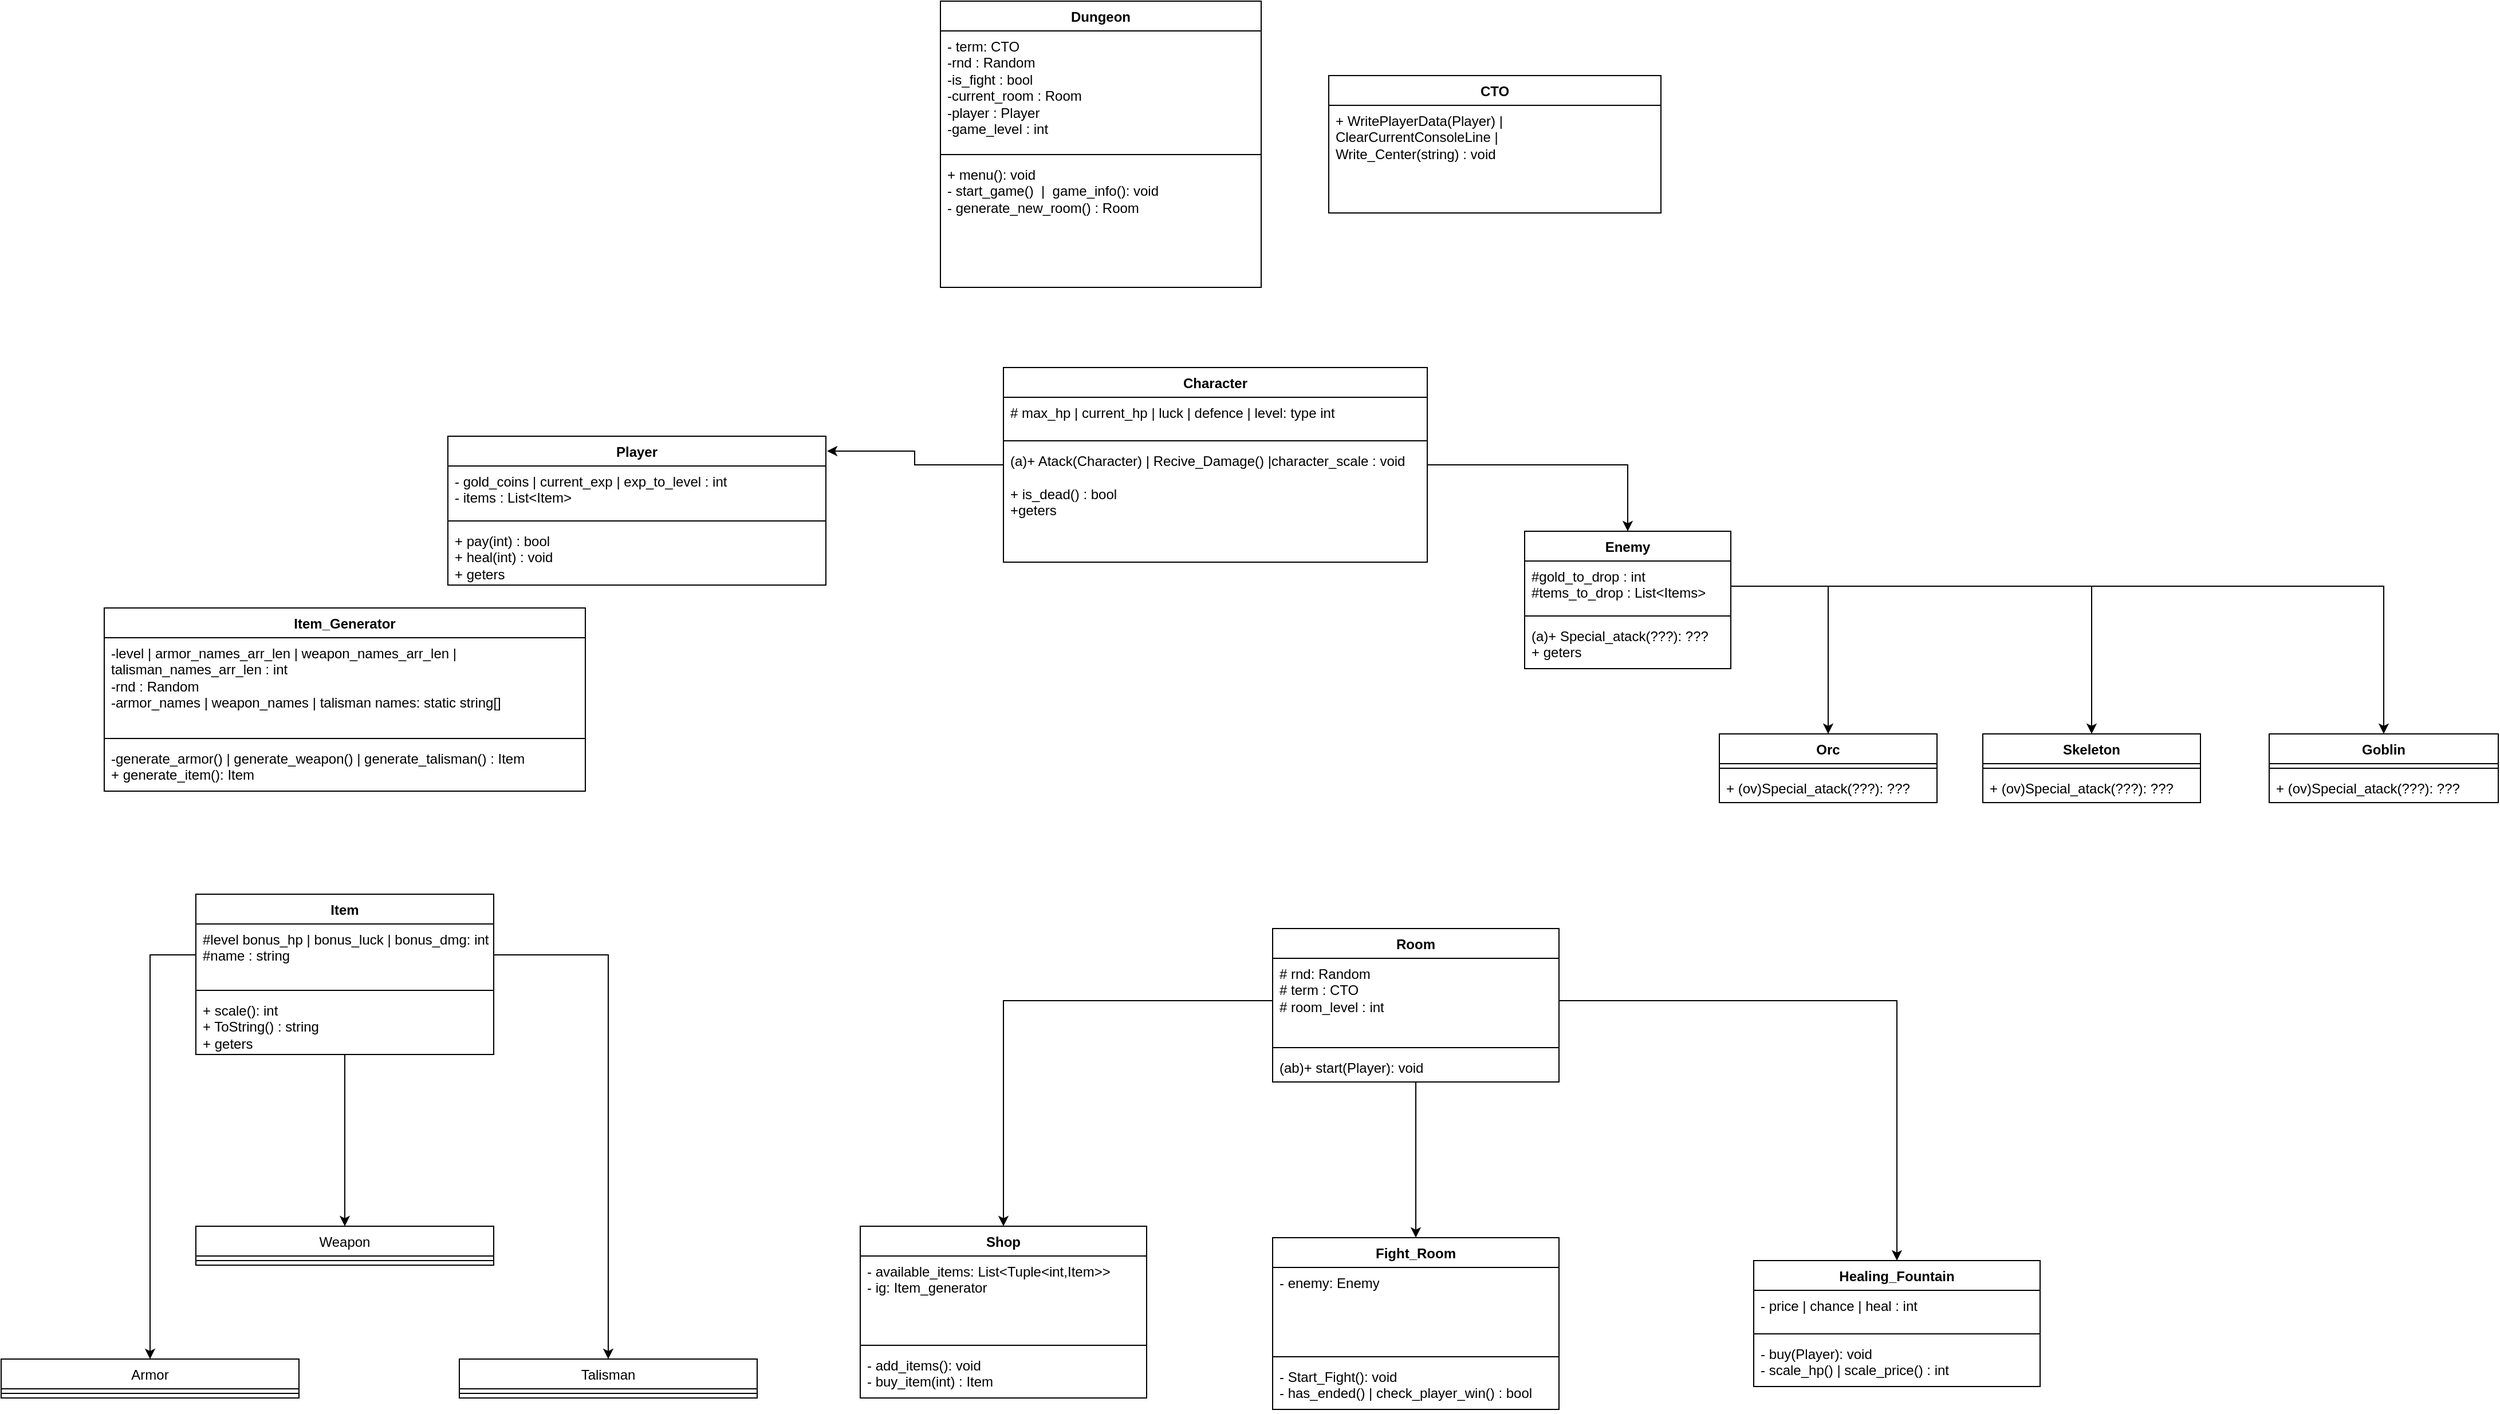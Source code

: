 <mxfile version="21.3.7">
  <diagram id="C5RBs43oDa-KdzZeNtuy" name="Page-1">
    <mxGraphModel dx="1161" dy="2292" grid="1" gridSize="10" guides="1" tooltips="1" connect="1" arrows="1" fold="1" page="1" pageScale="1" pageWidth="1169" pageHeight="1654" math="0" shadow="0">
      <root>
        <mxCell id="WIyWlLk6GJQsqaUBKTNV-0" />
        <mxCell id="WIyWlLk6GJQsqaUBKTNV-1" parent="WIyWlLk6GJQsqaUBKTNV-0" />
        <mxCell id="ENfSi-1vvhDqw6Chz5cO-7" style="edgeStyle=orthogonalEdgeStyle;rounded=0;orthogonalLoop=1;jettySize=auto;html=1;entryX=1.003;entryY=0.1;entryDx=0;entryDy=0;entryPerimeter=0;" parent="WIyWlLk6GJQsqaUBKTNV-1" source="NArhO5TgIW6fjTQLpZLB-3" target="NArhO5TgIW6fjTQLpZLB-10" edge="1">
          <mxGeometry relative="1" as="geometry" />
        </mxCell>
        <mxCell id="ENfSi-1vvhDqw6Chz5cO-8" style="edgeStyle=orthogonalEdgeStyle;rounded=0;orthogonalLoop=1;jettySize=auto;html=1;entryX=0.5;entryY=0;entryDx=0;entryDy=0;" parent="WIyWlLk6GJQsqaUBKTNV-1" source="NArhO5TgIW6fjTQLpZLB-3" target="ENfSi-1vvhDqw6Chz5cO-2" edge="1">
          <mxGeometry relative="1" as="geometry" />
        </mxCell>
        <mxCell id="NArhO5TgIW6fjTQLpZLB-3" value="Character" style="swimlane;fontStyle=1;align=center;verticalAlign=top;childLayout=stackLayout;horizontal=1;startSize=26;horizontalStack=0;resizeParent=1;resizeParentMax=0;resizeLast=0;collapsible=1;marginBottom=0;whiteSpace=wrap;html=1;" parent="WIyWlLk6GJQsqaUBKTNV-1" vertex="1">
          <mxGeometry x="885" y="-1280" width="370" height="170" as="geometry" />
        </mxCell>
        <mxCell id="NArhO5TgIW6fjTQLpZLB-4" value="# max_hp | current_hp | luck | defence | level: type int" style="text;strokeColor=none;fillColor=none;align=left;verticalAlign=top;spacingLeft=4;spacingRight=4;overflow=hidden;rotatable=0;points=[[0,0.5],[1,0.5]];portConstraint=eastwest;whiteSpace=wrap;html=1;" parent="NArhO5TgIW6fjTQLpZLB-3" vertex="1">
          <mxGeometry y="26" width="370" height="34" as="geometry" />
        </mxCell>
        <mxCell id="NArhO5TgIW6fjTQLpZLB-5" value="" style="line;strokeWidth=1;fillColor=none;align=left;verticalAlign=middle;spacingTop=-1;spacingLeft=3;spacingRight=3;rotatable=0;labelPosition=right;points=[];portConstraint=eastwest;strokeColor=inherit;" parent="NArhO5TgIW6fjTQLpZLB-3" vertex="1">
          <mxGeometry y="60" width="370" height="8" as="geometry" />
        </mxCell>
        <mxCell id="NArhO5TgIW6fjTQLpZLB-6" value="(a)+ Atack(Character) | Recive_Damage() |character_scale&lt;span style=&quot;background-color: initial;&quot;&gt;&amp;nbsp;&lt;/span&gt;&lt;span style=&quot;background-color: initial;&quot;&gt;: void&lt;br&gt;&lt;/span&gt;&lt;br&gt;&lt;span style=&quot;background-color: initial;&quot;&gt;+ is_dead() : bool&lt;br&gt;+geters&lt;br&gt;&lt;/span&gt;" style="text;strokeColor=none;fillColor=none;align=left;verticalAlign=top;spacingLeft=4;spacingRight=4;overflow=hidden;rotatable=0;points=[[0,0.5],[1,0.5]];portConstraint=eastwest;whiteSpace=wrap;html=1;" parent="NArhO5TgIW6fjTQLpZLB-3" vertex="1">
          <mxGeometry y="68" width="370" height="102" as="geometry" />
        </mxCell>
        <mxCell id="NArhO5TgIW6fjTQLpZLB-10" value="Player" style="swimlane;fontStyle=1;align=center;verticalAlign=top;childLayout=stackLayout;horizontal=1;startSize=26;horizontalStack=0;resizeParent=1;resizeParentMax=0;resizeLast=0;collapsible=1;marginBottom=0;whiteSpace=wrap;html=1;" parent="WIyWlLk6GJQsqaUBKTNV-1" vertex="1">
          <mxGeometry x="400" y="-1220" width="330" height="130" as="geometry" />
        </mxCell>
        <mxCell id="NArhO5TgIW6fjTQLpZLB-11" value="- gold_coins |&amp;nbsp;current_exp |&amp;nbsp;exp_to_level &lt;span style=&quot;background-color: initial;&quot;&gt;: int&lt;br&gt;- items : List&amp;lt;Item&amp;gt;&lt;br&gt;&lt;/span&gt;" style="text;strokeColor=none;fillColor=none;align=left;verticalAlign=top;spacingLeft=4;spacingRight=4;overflow=hidden;rotatable=0;points=[[0,0.5],[1,0.5]];portConstraint=eastwest;whiteSpace=wrap;html=1;" parent="NArhO5TgIW6fjTQLpZLB-10" vertex="1">
          <mxGeometry y="26" width="330" height="44" as="geometry" />
        </mxCell>
        <mxCell id="NArhO5TgIW6fjTQLpZLB-12" value="" style="line;strokeWidth=1;fillColor=none;align=left;verticalAlign=middle;spacingTop=-1;spacingLeft=3;spacingRight=3;rotatable=0;labelPosition=right;points=[];portConstraint=eastwest;strokeColor=inherit;" parent="NArhO5TgIW6fjTQLpZLB-10" vertex="1">
          <mxGeometry y="70" width="330" height="8" as="geometry" />
        </mxCell>
        <mxCell id="NArhO5TgIW6fjTQLpZLB-13" value="+ pay(int) : bool&lt;br&gt;+ heal(int) : void&lt;br&gt;+ geters" style="text;strokeColor=none;fillColor=none;align=left;verticalAlign=top;spacingLeft=4;spacingRight=4;overflow=hidden;rotatable=0;points=[[0,0.5],[1,0.5]];portConstraint=eastwest;whiteSpace=wrap;html=1;" parent="NArhO5TgIW6fjTQLpZLB-10" vertex="1">
          <mxGeometry y="78" width="330" height="52" as="geometry" />
        </mxCell>
        <mxCell id="ENfSi-1vvhDqw6Chz5cO-2" value="Enemy" style="swimlane;fontStyle=1;align=center;verticalAlign=top;childLayout=stackLayout;horizontal=1;startSize=26;horizontalStack=0;resizeParent=1;resizeParentMax=0;resizeLast=0;collapsible=1;marginBottom=0;whiteSpace=wrap;html=1;" parent="WIyWlLk6GJQsqaUBKTNV-1" vertex="1">
          <mxGeometry x="1340" y="-1137" width="180" height="120" as="geometry" />
        </mxCell>
        <mxCell id="ENfSi-1vvhDqw6Chz5cO-3" value="#gold_to_drop : int&lt;br&gt;#tems_to_drop : List&amp;lt;Items&amp;gt;" style="text;strokeColor=none;fillColor=none;align=left;verticalAlign=top;spacingLeft=4;spacingRight=4;overflow=hidden;rotatable=0;points=[[0,0.5],[1,0.5]];portConstraint=eastwest;whiteSpace=wrap;html=1;" parent="ENfSi-1vvhDqw6Chz5cO-2" vertex="1">
          <mxGeometry y="26" width="180" height="44" as="geometry" />
        </mxCell>
        <mxCell id="ENfSi-1vvhDqw6Chz5cO-4" value="" style="line;strokeWidth=1;fillColor=none;align=left;verticalAlign=middle;spacingTop=-1;spacingLeft=3;spacingRight=3;rotatable=0;labelPosition=right;points=[];portConstraint=eastwest;strokeColor=inherit;" parent="ENfSi-1vvhDqw6Chz5cO-2" vertex="1">
          <mxGeometry y="70" width="180" height="8" as="geometry" />
        </mxCell>
        <mxCell id="ENfSi-1vvhDqw6Chz5cO-5" value="(a)+ Special_atack(???): ???&lt;br&gt;+ geters" style="text;strokeColor=none;fillColor=none;align=left;verticalAlign=top;spacingLeft=4;spacingRight=4;overflow=hidden;rotatable=0;points=[[0,0.5],[1,0.5]];portConstraint=eastwest;whiteSpace=wrap;html=1;" parent="ENfSi-1vvhDqw6Chz5cO-2" vertex="1">
          <mxGeometry y="78" width="180" height="42" as="geometry" />
        </mxCell>
        <mxCell id="ENfSi-1vvhDqw6Chz5cO-10" value="Orc" style="swimlane;fontStyle=1;align=center;verticalAlign=top;childLayout=stackLayout;horizontal=1;startSize=26;horizontalStack=0;resizeParent=1;resizeParentMax=0;resizeLast=0;collapsible=1;marginBottom=0;whiteSpace=wrap;html=1;" parent="WIyWlLk6GJQsqaUBKTNV-1" vertex="1">
          <mxGeometry x="1510" y="-960" width="190" height="60" as="geometry" />
        </mxCell>
        <mxCell id="ENfSi-1vvhDqw6Chz5cO-12" value="" style="line;strokeWidth=1;fillColor=none;align=left;verticalAlign=middle;spacingTop=-1;spacingLeft=3;spacingRight=3;rotatable=0;labelPosition=right;points=[];portConstraint=eastwest;strokeColor=inherit;" parent="ENfSi-1vvhDqw6Chz5cO-10" vertex="1">
          <mxGeometry y="26" width="190" height="8" as="geometry" />
        </mxCell>
        <mxCell id="ENfSi-1vvhDqw6Chz5cO-27" value="+ (ov)Special_atack(???): ???" style="text;strokeColor=none;fillColor=none;align=left;verticalAlign=top;spacingLeft=4;spacingRight=4;overflow=hidden;rotatable=0;points=[[0,0.5],[1,0.5]];portConstraint=eastwest;whiteSpace=wrap;html=1;" parent="ENfSi-1vvhDqw6Chz5cO-10" vertex="1">
          <mxGeometry y="34" width="190" height="26" as="geometry" />
        </mxCell>
        <mxCell id="ENfSi-1vvhDqw6Chz5cO-14" value="Skeleton" style="swimlane;fontStyle=1;align=center;verticalAlign=top;childLayout=stackLayout;horizontal=1;startSize=26;horizontalStack=0;resizeParent=1;resizeParentMax=0;resizeLast=0;collapsible=1;marginBottom=0;whiteSpace=wrap;html=1;" parent="WIyWlLk6GJQsqaUBKTNV-1" vertex="1">
          <mxGeometry x="1740" y="-960" width="190" height="60" as="geometry" />
        </mxCell>
        <mxCell id="ENfSi-1vvhDqw6Chz5cO-16" value="" style="line;strokeWidth=1;fillColor=none;align=left;verticalAlign=middle;spacingTop=-1;spacingLeft=3;spacingRight=3;rotatable=0;labelPosition=right;points=[];portConstraint=eastwest;strokeColor=inherit;" parent="ENfSi-1vvhDqw6Chz5cO-14" vertex="1">
          <mxGeometry y="26" width="190" height="8" as="geometry" />
        </mxCell>
        <mxCell id="ENfSi-1vvhDqw6Chz5cO-26" value="+ (ov)Special_atack(???): ???" style="text;strokeColor=none;fillColor=none;align=left;verticalAlign=top;spacingLeft=4;spacingRight=4;overflow=hidden;rotatable=0;points=[[0,0.5],[1,0.5]];portConstraint=eastwest;whiteSpace=wrap;html=1;" parent="ENfSi-1vvhDqw6Chz5cO-14" vertex="1">
          <mxGeometry y="34" width="190" height="26" as="geometry" />
        </mxCell>
        <mxCell id="ENfSi-1vvhDqw6Chz5cO-18" value="Goblin" style="swimlane;fontStyle=1;align=center;verticalAlign=top;childLayout=stackLayout;horizontal=1;startSize=26;horizontalStack=0;resizeParent=1;resizeParentMax=0;resizeLast=0;collapsible=1;marginBottom=0;whiteSpace=wrap;html=1;" parent="WIyWlLk6GJQsqaUBKTNV-1" vertex="1">
          <mxGeometry x="1990" y="-960" width="200" height="60" as="geometry" />
        </mxCell>
        <mxCell id="ENfSi-1vvhDqw6Chz5cO-20" value="" style="line;strokeWidth=1;fillColor=none;align=left;verticalAlign=middle;spacingTop=-1;spacingLeft=3;spacingRight=3;rotatable=0;labelPosition=right;points=[];portConstraint=eastwest;strokeColor=inherit;" parent="ENfSi-1vvhDqw6Chz5cO-18" vertex="1">
          <mxGeometry y="26" width="200" height="8" as="geometry" />
        </mxCell>
        <mxCell id="ENfSi-1vvhDqw6Chz5cO-28" value="+ (ov)Special_atack(???): ???" style="text;strokeColor=none;fillColor=none;align=left;verticalAlign=top;spacingLeft=4;spacingRight=4;overflow=hidden;rotatable=0;points=[[0,0.5],[1,0.5]];portConstraint=eastwest;whiteSpace=wrap;html=1;" parent="ENfSi-1vvhDqw6Chz5cO-18" vertex="1">
          <mxGeometry y="34" width="200" height="26" as="geometry" />
        </mxCell>
        <mxCell id="ENfSi-1vvhDqw6Chz5cO-22" style="edgeStyle=orthogonalEdgeStyle;rounded=0;orthogonalLoop=1;jettySize=auto;html=1;entryX=0.5;entryY=0;entryDx=0;entryDy=0;" parent="WIyWlLk6GJQsqaUBKTNV-1" source="ENfSi-1vvhDqw6Chz5cO-3" target="ENfSi-1vvhDqw6Chz5cO-14" edge="1">
          <mxGeometry relative="1" as="geometry" />
        </mxCell>
        <mxCell id="ENfSi-1vvhDqw6Chz5cO-23" style="edgeStyle=orthogonalEdgeStyle;rounded=0;orthogonalLoop=1;jettySize=auto;html=1;exitX=1;exitY=0.5;exitDx=0;exitDy=0;" parent="WIyWlLk6GJQsqaUBKTNV-1" source="ENfSi-1vvhDqw6Chz5cO-3" target="ENfSi-1vvhDqw6Chz5cO-10" edge="1">
          <mxGeometry relative="1" as="geometry" />
        </mxCell>
        <mxCell id="ENfSi-1vvhDqw6Chz5cO-24" style="edgeStyle=orthogonalEdgeStyle;rounded=0;orthogonalLoop=1;jettySize=auto;html=1;entryX=0.5;entryY=0;entryDx=0;entryDy=0;" parent="WIyWlLk6GJQsqaUBKTNV-1" source="ENfSi-1vvhDqw6Chz5cO-3" target="ENfSi-1vvhDqw6Chz5cO-18" edge="1">
          <mxGeometry relative="1" as="geometry" />
        </mxCell>
        <mxCell id="ENfSi-1vvhDqw6Chz5cO-29" value="CTO" style="swimlane;fontStyle=1;align=center;verticalAlign=top;childLayout=stackLayout;horizontal=1;startSize=26;horizontalStack=0;resizeParent=1;resizeParentMax=0;resizeLast=0;collapsible=1;marginBottom=0;whiteSpace=wrap;html=1;" parent="WIyWlLk6GJQsqaUBKTNV-1" vertex="1">
          <mxGeometry x="1169" y="-1535" width="290" height="120" as="geometry" />
        </mxCell>
        <mxCell id="ENfSi-1vvhDqw6Chz5cO-32" value="+&amp;nbsp;WritePlayerData(Player) |&amp;nbsp; ClearCurrentConsoleLine |&amp;nbsp;&lt;br&gt;Write_Center(string) : void&lt;span style=&quot;background-color: initial;&quot;&gt;&lt;br&gt;&lt;/span&gt;" style="text;strokeColor=none;fillColor=none;align=left;verticalAlign=top;spacingLeft=4;spacingRight=4;overflow=hidden;rotatable=0;points=[[0,0.5],[1,0.5]];portConstraint=eastwest;whiteSpace=wrap;html=1;" parent="ENfSi-1vvhDqw6Chz5cO-29" vertex="1">
          <mxGeometry y="26" width="290" height="94" as="geometry" />
        </mxCell>
        <mxCell id="ENfSi-1vvhDqw6Chz5cO-33" value="Dungeon" style="swimlane;fontStyle=1;align=center;verticalAlign=top;childLayout=stackLayout;horizontal=1;startSize=26;horizontalStack=0;resizeParent=1;resizeParentMax=0;resizeLast=0;collapsible=1;marginBottom=0;whiteSpace=wrap;html=1;" parent="WIyWlLk6GJQsqaUBKTNV-1" vertex="1">
          <mxGeometry x="830" y="-1600" width="280" height="250" as="geometry" />
        </mxCell>
        <mxCell id="ENfSi-1vvhDqw6Chz5cO-34" value="- term: CTO&lt;br&gt;-rnd : Random&lt;br&gt;-is_fight : bool&lt;br&gt;-current_room : Room&lt;br&gt;-player : Player&lt;br&gt;-game_level : int" style="text;strokeColor=none;fillColor=none;align=left;verticalAlign=top;spacingLeft=4;spacingRight=4;overflow=hidden;rotatable=0;points=[[0,0.5],[1,0.5]];portConstraint=eastwest;whiteSpace=wrap;html=1;" parent="ENfSi-1vvhDqw6Chz5cO-33" vertex="1">
          <mxGeometry y="26" width="280" height="104" as="geometry" />
        </mxCell>
        <mxCell id="ENfSi-1vvhDqw6Chz5cO-35" value="" style="line;strokeWidth=1;fillColor=none;align=left;verticalAlign=middle;spacingTop=-1;spacingLeft=3;spacingRight=3;rotatable=0;labelPosition=right;points=[];portConstraint=eastwest;strokeColor=inherit;" parent="ENfSi-1vvhDqw6Chz5cO-33" vertex="1">
          <mxGeometry y="130" width="280" height="8" as="geometry" />
        </mxCell>
        <mxCell id="ENfSi-1vvhDqw6Chz5cO-36" value="+ menu(): void&lt;br&gt;- start_game()&amp;nbsp; |&amp;nbsp; game_info(): void&lt;br&gt;- generate_new_room() : Room" style="text;strokeColor=none;fillColor=none;align=left;verticalAlign=top;spacingLeft=4;spacingRight=4;overflow=hidden;rotatable=0;points=[[0,0.5],[1,0.5]];portConstraint=eastwest;whiteSpace=wrap;html=1;" parent="ENfSi-1vvhDqw6Chz5cO-33" vertex="1">
          <mxGeometry y="138" width="280" height="112" as="geometry" />
        </mxCell>
        <mxCell id="ENfSi-1vvhDqw6Chz5cO-37" value="Item_Generator" style="swimlane;fontStyle=1;align=center;verticalAlign=top;childLayout=stackLayout;horizontal=1;startSize=26;horizontalStack=0;resizeParent=1;resizeParentMax=0;resizeLast=0;collapsible=1;marginBottom=0;whiteSpace=wrap;html=1;" parent="WIyWlLk6GJQsqaUBKTNV-1" vertex="1">
          <mxGeometry x="100" y="-1070" width="420" height="160" as="geometry" />
        </mxCell>
        <mxCell id="ENfSi-1vvhDqw6Chz5cO-38" value="-level | armor_names_arr_len |&amp;nbsp;weapon_names_arr_len |&amp;nbsp;&lt;br&gt;talisman_names_arr_len&amp;nbsp;&lt;span style=&quot;background-color: initial;&quot;&gt;: int&lt;/span&gt;&lt;br&gt;-rnd : Random&lt;br&gt;-armor_names |&amp;nbsp;weapon_names | talisman names&lt;span style=&quot;background-color: initial;&quot;&gt;: static string[]&lt;/span&gt;" style="text;strokeColor=none;fillColor=none;align=left;verticalAlign=top;spacingLeft=4;spacingRight=4;overflow=hidden;rotatable=0;points=[[0,0.5],[1,0.5]];portConstraint=eastwest;whiteSpace=wrap;html=1;" parent="ENfSi-1vvhDqw6Chz5cO-37" vertex="1">
          <mxGeometry y="26" width="420" height="84" as="geometry" />
        </mxCell>
        <mxCell id="ENfSi-1vvhDqw6Chz5cO-39" value="" style="line;strokeWidth=1;fillColor=none;align=left;verticalAlign=middle;spacingTop=-1;spacingLeft=3;spacingRight=3;rotatable=0;labelPosition=right;points=[];portConstraint=eastwest;strokeColor=inherit;" parent="ENfSi-1vvhDqw6Chz5cO-37" vertex="1">
          <mxGeometry y="110" width="420" height="8" as="geometry" />
        </mxCell>
        <mxCell id="ENfSi-1vvhDqw6Chz5cO-40" value="-generate_armor() |&amp;nbsp;generate_weapon() |&amp;nbsp;generate_talisman() : Item&lt;br&gt;+ generate_item(): Item" style="text;strokeColor=none;fillColor=none;align=left;verticalAlign=top;spacingLeft=4;spacingRight=4;overflow=hidden;rotatable=0;points=[[0,0.5],[1,0.5]];portConstraint=eastwest;whiteSpace=wrap;html=1;" parent="ENfSi-1vvhDqw6Chz5cO-37" vertex="1">
          <mxGeometry y="118" width="420" height="42" as="geometry" />
        </mxCell>
        <mxCell id="mxxjd5pXnHOGStHiyvB2-13" style="edgeStyle=orthogonalEdgeStyle;rounded=0;orthogonalLoop=1;jettySize=auto;html=1;" edge="1" parent="WIyWlLk6GJQsqaUBKTNV-1" source="xG75eySINzPXwRFMyota-0" target="mxxjd5pXnHOGStHiyvB2-8">
          <mxGeometry relative="1" as="geometry" />
        </mxCell>
        <mxCell id="xG75eySINzPXwRFMyota-0" value="Item" style="swimlane;fontStyle=1;align=center;verticalAlign=top;childLayout=stackLayout;horizontal=1;startSize=26;horizontalStack=0;resizeParent=1;resizeParentMax=0;resizeLast=0;collapsible=1;marginBottom=0;whiteSpace=wrap;html=1;" parent="WIyWlLk6GJQsqaUBKTNV-1" vertex="1">
          <mxGeometry x="180" y="-820" width="260" height="140" as="geometry" />
        </mxCell>
        <mxCell id="xG75eySINzPXwRFMyota-1" value="#level bonus_hp | bonus_luck | bonus_dmg: int&lt;br&gt;#name : string" style="text;strokeColor=none;fillColor=none;align=left;verticalAlign=top;spacingLeft=4;spacingRight=4;overflow=hidden;rotatable=0;points=[[0,0.5],[1,0.5]];portConstraint=eastwest;whiteSpace=wrap;html=1;" parent="xG75eySINzPXwRFMyota-0" vertex="1">
          <mxGeometry y="26" width="260" height="54" as="geometry" />
        </mxCell>
        <mxCell id="xG75eySINzPXwRFMyota-2" value="" style="line;strokeWidth=1;fillColor=none;align=left;verticalAlign=middle;spacingTop=-1;spacingLeft=3;spacingRight=3;rotatable=0;labelPosition=right;points=[];portConstraint=eastwest;strokeColor=inherit;" parent="xG75eySINzPXwRFMyota-0" vertex="1">
          <mxGeometry y="80" width="260" height="8" as="geometry" />
        </mxCell>
        <mxCell id="xG75eySINzPXwRFMyota-3" value="+ scale(): int&lt;br&gt;+ ToString() : string&lt;br&gt;+ geters" style="text;strokeColor=none;fillColor=none;align=left;verticalAlign=top;spacingLeft=4;spacingRight=4;overflow=hidden;rotatable=0;points=[[0,0.5],[1,0.5]];portConstraint=eastwest;whiteSpace=wrap;html=1;" parent="xG75eySINzPXwRFMyota-0" vertex="1">
          <mxGeometry y="88" width="260" height="52" as="geometry" />
        </mxCell>
        <mxCell id="xG75eySINzPXwRFMyota-12" style="edgeStyle=orthogonalEdgeStyle;rounded=0;orthogonalLoop=1;jettySize=auto;html=1;entryX=0.5;entryY=0;entryDx=0;entryDy=0;" parent="WIyWlLk6GJQsqaUBKTNV-1" source="xG75eySINzPXwRFMyota-4" target="xG75eySINzPXwRFMyota-8" edge="1">
          <mxGeometry relative="1" as="geometry" />
        </mxCell>
        <mxCell id="xG75eySINzPXwRFMyota-4" value="Room" style="swimlane;fontStyle=1;align=center;verticalAlign=top;childLayout=stackLayout;horizontal=1;startSize=26;horizontalStack=0;resizeParent=1;resizeParentMax=0;resizeLast=0;collapsible=1;marginBottom=0;whiteSpace=wrap;html=1;" parent="WIyWlLk6GJQsqaUBKTNV-1" vertex="1">
          <mxGeometry x="1120" y="-790" width="250" height="134" as="geometry" />
        </mxCell>
        <mxCell id="xG75eySINzPXwRFMyota-5" value="# rnd: Random&lt;br&gt;# term : CTO&lt;br&gt;# room_level : int" style="text;strokeColor=none;fillColor=none;align=left;verticalAlign=top;spacingLeft=4;spacingRight=4;overflow=hidden;rotatable=0;points=[[0,0.5],[1,0.5]];portConstraint=eastwest;whiteSpace=wrap;html=1;" parent="xG75eySINzPXwRFMyota-4" vertex="1">
          <mxGeometry y="26" width="250" height="74" as="geometry" />
        </mxCell>
        <mxCell id="xG75eySINzPXwRFMyota-6" value="" style="line;strokeWidth=1;fillColor=none;align=left;verticalAlign=middle;spacingTop=-1;spacingLeft=3;spacingRight=3;rotatable=0;labelPosition=right;points=[];portConstraint=eastwest;strokeColor=inherit;" parent="xG75eySINzPXwRFMyota-4" vertex="1">
          <mxGeometry y="100" width="250" height="8" as="geometry" />
        </mxCell>
        <mxCell id="xG75eySINzPXwRFMyota-7" value="(ab)+ start(Player): void" style="text;strokeColor=none;fillColor=none;align=left;verticalAlign=top;spacingLeft=4;spacingRight=4;overflow=hidden;rotatable=0;points=[[0,0.5],[1,0.5]];portConstraint=eastwest;whiteSpace=wrap;html=1;" parent="xG75eySINzPXwRFMyota-4" vertex="1">
          <mxGeometry y="108" width="250" height="26" as="geometry" />
        </mxCell>
        <mxCell id="xG75eySINzPXwRFMyota-8" value="Fight_Room" style="swimlane;fontStyle=1;align=center;verticalAlign=top;childLayout=stackLayout;horizontal=1;startSize=26;horizontalStack=0;resizeParent=1;resizeParentMax=0;resizeLast=0;collapsible=1;marginBottom=0;whiteSpace=wrap;html=1;" parent="WIyWlLk6GJQsqaUBKTNV-1" vertex="1">
          <mxGeometry x="1120" y="-520" width="250" height="150" as="geometry" />
        </mxCell>
        <mxCell id="xG75eySINzPXwRFMyota-9" value="- enemy: Enemy" style="text;strokeColor=none;fillColor=none;align=left;verticalAlign=top;spacingLeft=4;spacingRight=4;overflow=hidden;rotatable=0;points=[[0,0.5],[1,0.5]];portConstraint=eastwest;whiteSpace=wrap;html=1;" parent="xG75eySINzPXwRFMyota-8" vertex="1">
          <mxGeometry y="26" width="250" height="74" as="geometry" />
        </mxCell>
        <mxCell id="xG75eySINzPXwRFMyota-10" value="" style="line;strokeWidth=1;fillColor=none;align=left;verticalAlign=middle;spacingTop=-1;spacingLeft=3;spacingRight=3;rotatable=0;labelPosition=right;points=[];portConstraint=eastwest;strokeColor=inherit;" parent="xG75eySINzPXwRFMyota-8" vertex="1">
          <mxGeometry y="100" width="250" height="8" as="geometry" />
        </mxCell>
        <mxCell id="xG75eySINzPXwRFMyota-11" value="- Start_Fight(): void&lt;br&gt;- has_ended() | check_player_win() : bool&amp;nbsp;" style="text;strokeColor=none;fillColor=none;align=left;verticalAlign=top;spacingLeft=4;spacingRight=4;overflow=hidden;rotatable=0;points=[[0,0.5],[1,0.5]];portConstraint=eastwest;whiteSpace=wrap;html=1;" parent="xG75eySINzPXwRFMyota-8" vertex="1">
          <mxGeometry y="108" width="250" height="42" as="geometry" />
        </mxCell>
        <mxCell id="xG75eySINzPXwRFMyota-13" value="Shop" style="swimlane;fontStyle=1;align=center;verticalAlign=top;childLayout=stackLayout;horizontal=1;startSize=26;horizontalStack=0;resizeParent=1;resizeParentMax=0;resizeLast=0;collapsible=1;marginBottom=0;whiteSpace=wrap;html=1;" parent="WIyWlLk6GJQsqaUBKTNV-1" vertex="1">
          <mxGeometry x="760" y="-530" width="250" height="150" as="geometry" />
        </mxCell>
        <mxCell id="xG75eySINzPXwRFMyota-14" value="- available_items: List&amp;lt;Tuple&amp;lt;int,Item&amp;gt;&amp;gt;&lt;br&gt;- ig: Item_generator" style="text;strokeColor=none;fillColor=none;align=left;verticalAlign=top;spacingLeft=4;spacingRight=4;overflow=hidden;rotatable=0;points=[[0,0.5],[1,0.5]];portConstraint=eastwest;whiteSpace=wrap;html=1;" parent="xG75eySINzPXwRFMyota-13" vertex="1">
          <mxGeometry y="26" width="250" height="74" as="geometry" />
        </mxCell>
        <mxCell id="xG75eySINzPXwRFMyota-15" value="" style="line;strokeWidth=1;fillColor=none;align=left;verticalAlign=middle;spacingTop=-1;spacingLeft=3;spacingRight=3;rotatable=0;labelPosition=right;points=[];portConstraint=eastwest;strokeColor=inherit;" parent="xG75eySINzPXwRFMyota-13" vertex="1">
          <mxGeometry y="100" width="250" height="8" as="geometry" />
        </mxCell>
        <mxCell id="xG75eySINzPXwRFMyota-16" value="- add_items(): void&lt;br&gt;- buy_item(int) : Item&amp;nbsp;" style="text;strokeColor=none;fillColor=none;align=left;verticalAlign=top;spacingLeft=4;spacingRight=4;overflow=hidden;rotatable=0;points=[[0,0.5],[1,0.5]];portConstraint=eastwest;whiteSpace=wrap;html=1;" parent="xG75eySINzPXwRFMyota-13" vertex="1">
          <mxGeometry y="108" width="250" height="42" as="geometry" />
        </mxCell>
        <mxCell id="xG75eySINzPXwRFMyota-17" style="edgeStyle=orthogonalEdgeStyle;rounded=0;orthogonalLoop=1;jettySize=auto;html=1;entryX=0.5;entryY=0;entryDx=0;entryDy=0;" parent="WIyWlLk6GJQsqaUBKTNV-1" source="xG75eySINzPXwRFMyota-5" target="xG75eySINzPXwRFMyota-13" edge="1">
          <mxGeometry relative="1" as="geometry" />
        </mxCell>
        <mxCell id="xG75eySINzPXwRFMyota-18" value="Healing_Fountain" style="swimlane;fontStyle=1;align=center;verticalAlign=top;childLayout=stackLayout;horizontal=1;startSize=26;horizontalStack=0;resizeParent=1;resizeParentMax=0;resizeLast=0;collapsible=1;marginBottom=0;whiteSpace=wrap;html=1;" parent="WIyWlLk6GJQsqaUBKTNV-1" vertex="1">
          <mxGeometry x="1540" y="-500" width="250" height="110" as="geometry" />
        </mxCell>
        <mxCell id="xG75eySINzPXwRFMyota-19" value="- price | chance | heal : int" style="text;strokeColor=none;fillColor=none;align=left;verticalAlign=top;spacingLeft=4;spacingRight=4;overflow=hidden;rotatable=0;points=[[0,0.5],[1,0.5]];portConstraint=eastwest;whiteSpace=wrap;html=1;" parent="xG75eySINzPXwRFMyota-18" vertex="1">
          <mxGeometry y="26" width="250" height="34" as="geometry" />
        </mxCell>
        <mxCell id="xG75eySINzPXwRFMyota-20" value="" style="line;strokeWidth=1;fillColor=none;align=left;verticalAlign=middle;spacingTop=-1;spacingLeft=3;spacingRight=3;rotatable=0;labelPosition=right;points=[];portConstraint=eastwest;strokeColor=inherit;" parent="xG75eySINzPXwRFMyota-18" vertex="1">
          <mxGeometry y="60" width="250" height="8" as="geometry" />
        </mxCell>
        <mxCell id="xG75eySINzPXwRFMyota-21" value="- buy(Player): void&lt;br&gt;- scale_hp() | scale_price() : int" style="text;strokeColor=none;fillColor=none;align=left;verticalAlign=top;spacingLeft=4;spacingRight=4;overflow=hidden;rotatable=0;points=[[0,0.5],[1,0.5]];portConstraint=eastwest;whiteSpace=wrap;html=1;" parent="xG75eySINzPXwRFMyota-18" vertex="1">
          <mxGeometry y="68" width="250" height="42" as="geometry" />
        </mxCell>
        <mxCell id="xG75eySINzPXwRFMyota-22" style="edgeStyle=orthogonalEdgeStyle;rounded=0;orthogonalLoop=1;jettySize=auto;html=1;exitX=1;exitY=0.5;exitDx=0;exitDy=0;entryX=0.5;entryY=0;entryDx=0;entryDy=0;" parent="WIyWlLk6GJQsqaUBKTNV-1" source="xG75eySINzPXwRFMyota-5" target="xG75eySINzPXwRFMyota-18" edge="1">
          <mxGeometry relative="1" as="geometry" />
        </mxCell>
        <mxCell id="mxxjd5pXnHOGStHiyvB2-0" value="Armor" style="swimlane;fontStyle=0;align=center;verticalAlign=top;childLayout=stackLayout;horizontal=1;startSize=26;horizontalStack=0;resizeParent=1;resizeParentMax=0;resizeLast=0;collapsible=1;marginBottom=0;whiteSpace=wrap;html=1;" vertex="1" parent="WIyWlLk6GJQsqaUBKTNV-1">
          <mxGeometry x="10" y="-414" width="260" height="34" as="geometry" />
        </mxCell>
        <mxCell id="mxxjd5pXnHOGStHiyvB2-2" value="" style="line;strokeWidth=1;fillColor=none;align=left;verticalAlign=middle;spacingTop=-1;spacingLeft=3;spacingRight=3;rotatable=0;labelPosition=right;points=[];portConstraint=eastwest;strokeColor=inherit;" vertex="1" parent="mxxjd5pXnHOGStHiyvB2-0">
          <mxGeometry y="26" width="260" height="8" as="geometry" />
        </mxCell>
        <mxCell id="mxxjd5pXnHOGStHiyvB2-8" value="Weapon" style="swimlane;fontStyle=0;align=center;verticalAlign=top;childLayout=stackLayout;horizontal=1;startSize=26;horizontalStack=0;resizeParent=1;resizeParentMax=0;resizeLast=0;collapsible=1;marginBottom=0;whiteSpace=wrap;html=1;" vertex="1" parent="WIyWlLk6GJQsqaUBKTNV-1">
          <mxGeometry x="180" y="-530" width="260" height="34" as="geometry" />
        </mxCell>
        <mxCell id="mxxjd5pXnHOGStHiyvB2-9" value="" style="line;strokeWidth=1;fillColor=none;align=left;verticalAlign=middle;spacingTop=-1;spacingLeft=3;spacingRight=3;rotatable=0;labelPosition=right;points=[];portConstraint=eastwest;strokeColor=inherit;" vertex="1" parent="mxxjd5pXnHOGStHiyvB2-8">
          <mxGeometry y="26" width="260" height="8" as="geometry" />
        </mxCell>
        <mxCell id="mxxjd5pXnHOGStHiyvB2-10" value="Talisman" style="swimlane;fontStyle=0;align=center;verticalAlign=top;childLayout=stackLayout;horizontal=1;startSize=26;horizontalStack=0;resizeParent=1;resizeParentMax=0;resizeLast=0;collapsible=1;marginBottom=0;whiteSpace=wrap;html=1;" vertex="1" parent="WIyWlLk6GJQsqaUBKTNV-1">
          <mxGeometry x="410" y="-414" width="260" height="34" as="geometry" />
        </mxCell>
        <mxCell id="mxxjd5pXnHOGStHiyvB2-11" value="" style="line;strokeWidth=1;fillColor=none;align=left;verticalAlign=middle;spacingTop=-1;spacingLeft=3;spacingRight=3;rotatable=0;labelPosition=right;points=[];portConstraint=eastwest;strokeColor=inherit;" vertex="1" parent="mxxjd5pXnHOGStHiyvB2-10">
          <mxGeometry y="26" width="260" height="8" as="geometry" />
        </mxCell>
        <mxCell id="mxxjd5pXnHOGStHiyvB2-14" style="edgeStyle=orthogonalEdgeStyle;rounded=0;orthogonalLoop=1;jettySize=auto;html=1;entryX=0.5;entryY=0;entryDx=0;entryDy=0;" edge="1" parent="WIyWlLk6GJQsqaUBKTNV-1" source="xG75eySINzPXwRFMyota-1" target="mxxjd5pXnHOGStHiyvB2-0">
          <mxGeometry relative="1" as="geometry" />
        </mxCell>
        <mxCell id="mxxjd5pXnHOGStHiyvB2-15" style="edgeStyle=orthogonalEdgeStyle;rounded=0;orthogonalLoop=1;jettySize=auto;html=1;entryX=0.5;entryY=0;entryDx=0;entryDy=0;" edge="1" parent="WIyWlLk6GJQsqaUBKTNV-1" source="xG75eySINzPXwRFMyota-1" target="mxxjd5pXnHOGStHiyvB2-10">
          <mxGeometry relative="1" as="geometry" />
        </mxCell>
      </root>
    </mxGraphModel>
  </diagram>
</mxfile>
